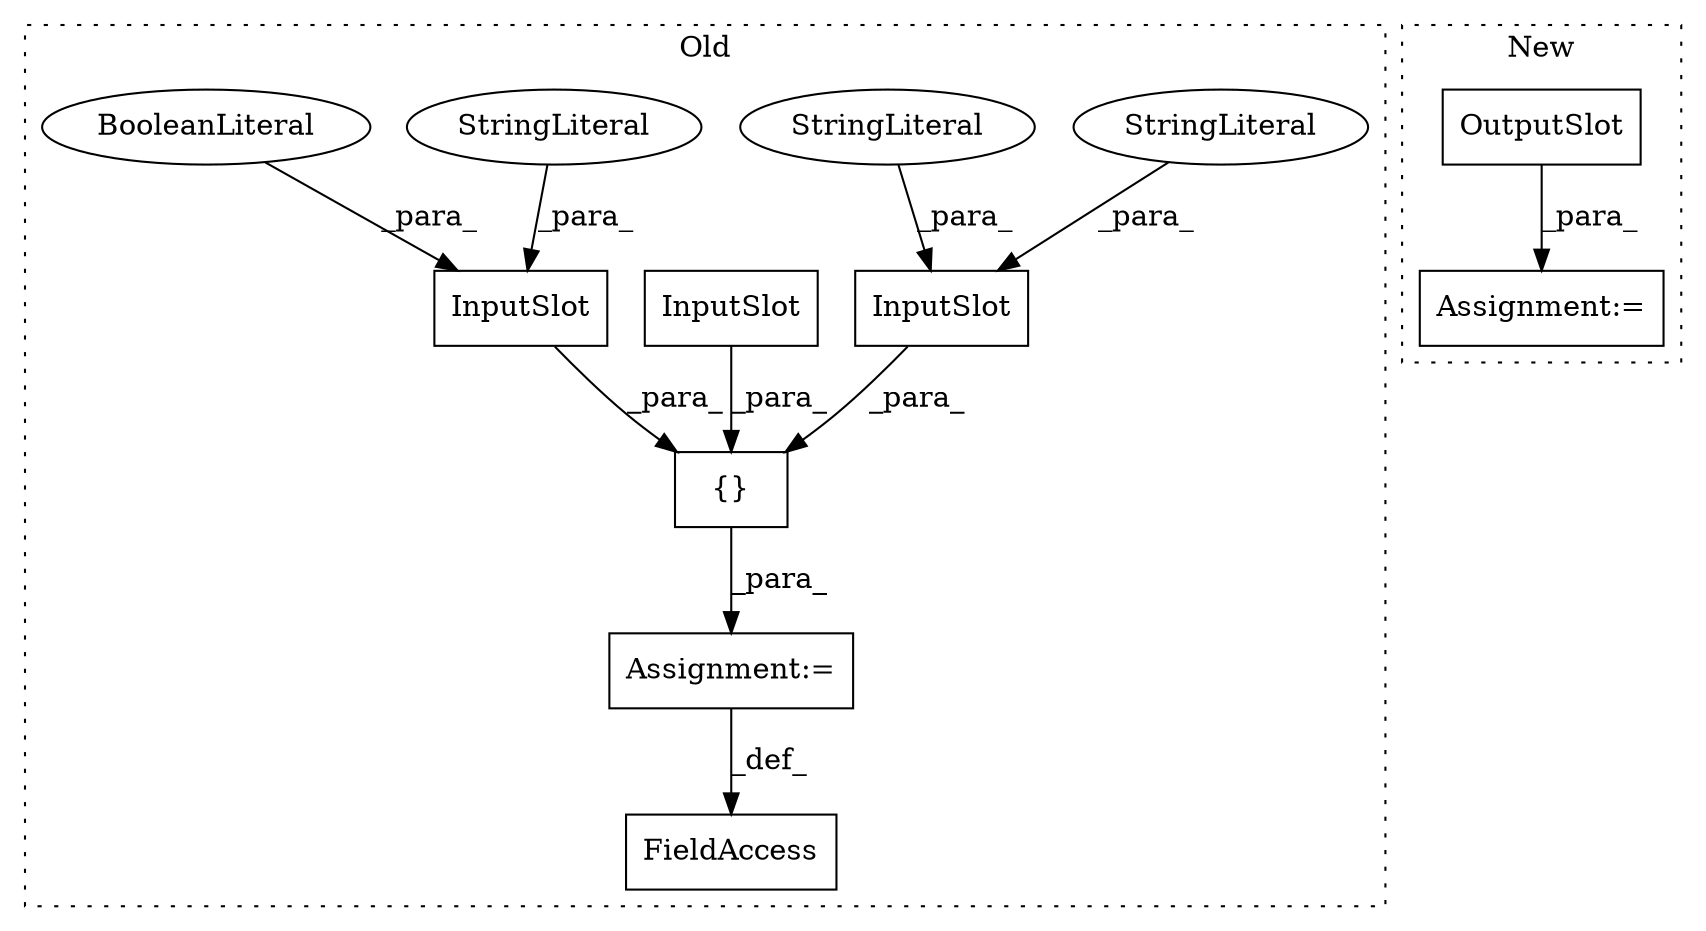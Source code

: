 digraph G {
subgraph cluster0 {
1 [label="InputSlot" a="32" s="15253,15282" l="10,1" shape="box"];
4 [label="Assignment:=" a="7" s="15212" l="1" shape="box"];
5 [label="{}" a="4" s="15230,15368" l="1,1" shape="box"];
6 [label="FieldAccess" a="22" s="15202" l="10" shape="box"];
7 [label="StringLiteral" a="45" s="15263" l="10" shape="ellipse"];
8 [label="InputSlot" a="32" s="15341,15367" l="10,1" shape="box"];
9 [label="StringLiteral" a="45" s="15274" l="8" shape="ellipse"];
10 [label="InputSlot" a="32" s="15303,15339" l="10,1" shape="box"];
11 [label="StringLiteral" a="45" s="15351" l="11" shape="ellipse"];
12 [label="BooleanLiteral" a="9" s="15363" l="4" shape="ellipse"];
label = "Old";
style="dotted";
}
subgraph cluster1 {
2 [label="OutputSlot" a="32" s="15360" l="12" shape="box"];
3 [label="Assignment:=" a="7" s="15359" l="1" shape="box"];
label = "New";
style="dotted";
}
1 -> 5 [label="_para_"];
2 -> 3 [label="_para_"];
4 -> 6 [label="_def_"];
5 -> 4 [label="_para_"];
7 -> 1 [label="_para_"];
8 -> 5 [label="_para_"];
9 -> 1 [label="_para_"];
10 -> 5 [label="_para_"];
11 -> 8 [label="_para_"];
12 -> 8 [label="_para_"];
}